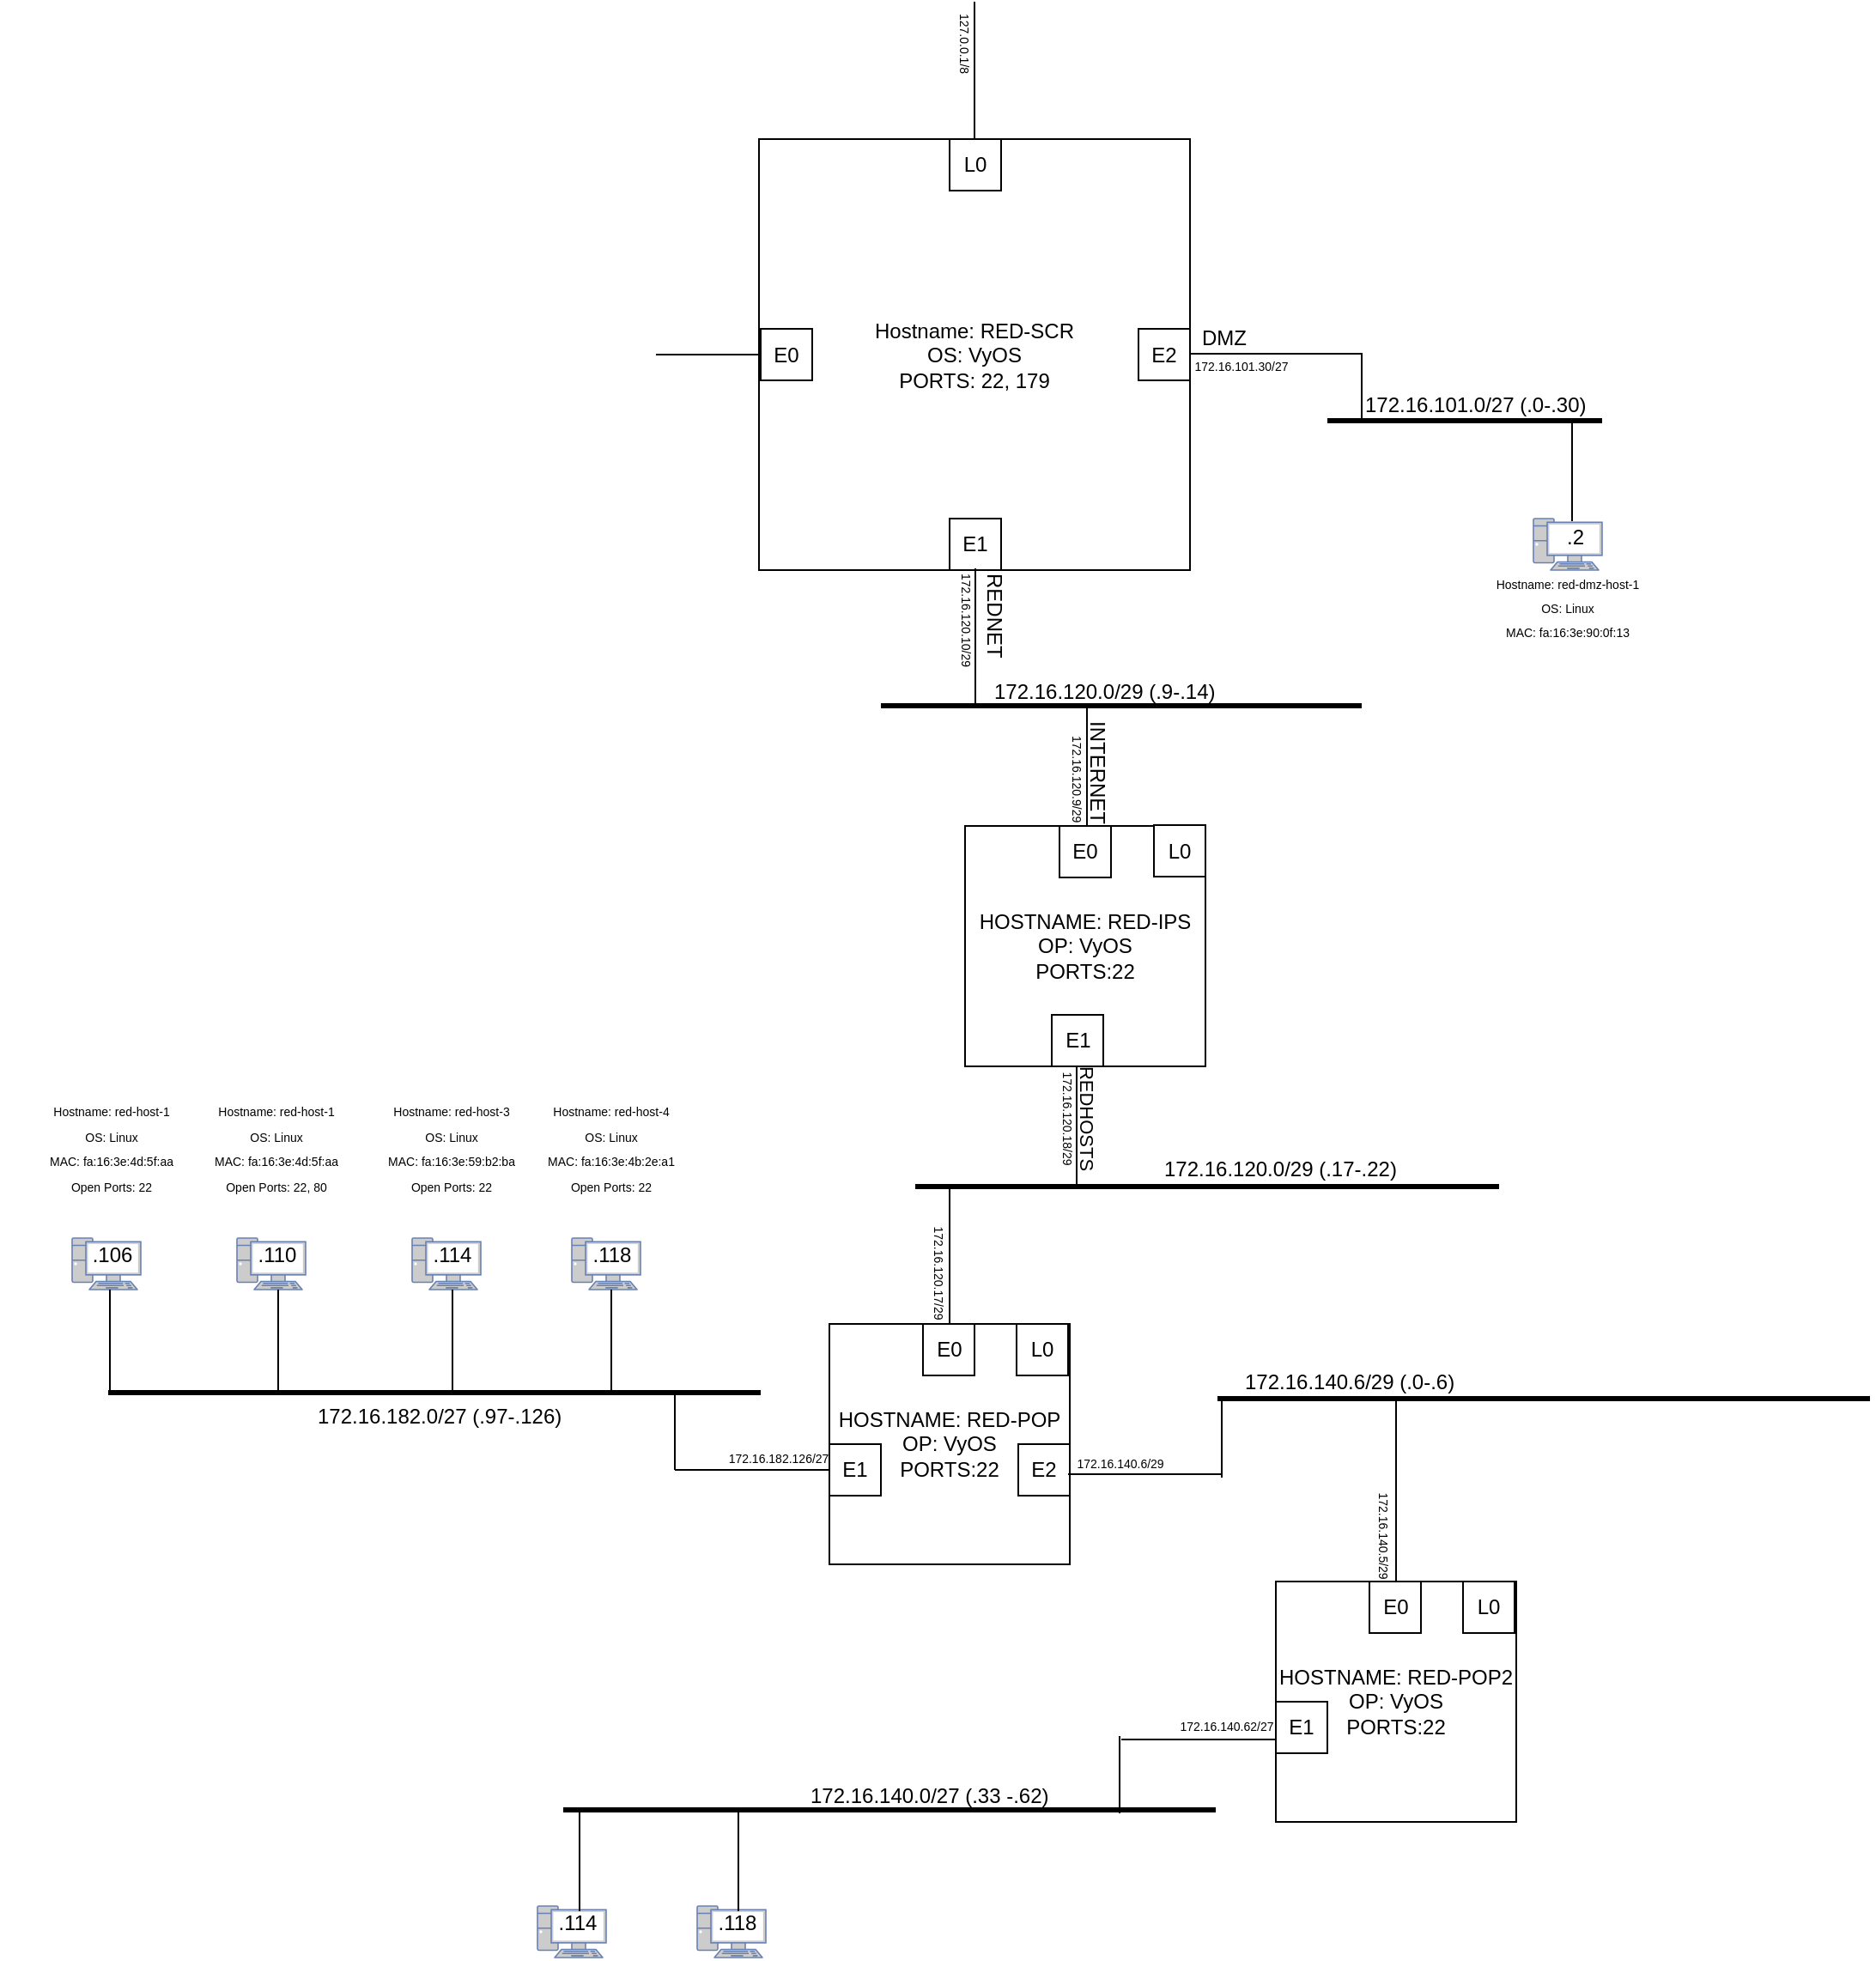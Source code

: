<mxfile version="12.3.2" type="device" pages="1"><diagram id="Q5wqE5BeNaCDVjhYnpEw" name="Page-1"><mxGraphModel dx="1781" dy="1663" grid="1" gridSize="10" guides="1" tooltips="1" connect="1" arrows="1" fold="1" page="1" pageScale="1" pageWidth="850" pageHeight="1100" math="0" shadow="0"><root><mxCell id="0"/><mxCell id="1" parent="0"/><mxCell id="26GNGyd3EbvcYaeRIVBg-1" value="Hostname: RED-SCR&lt;br&gt;OS: VyOS&lt;br&gt;PORTS: 22, 179" style="whiteSpace=wrap;html=1;aspect=fixed;" vertex="1" parent="1"><mxGeometry x="299" y="-980" width="251" height="251" as="geometry"/></mxCell><mxCell id="26GNGyd3EbvcYaeRIVBg-2" value="E2" style="rounded=0;whiteSpace=wrap;html=1;" vertex="1" parent="1"><mxGeometry x="520" y="-869.5" width="30" height="30" as="geometry"/></mxCell><mxCell id="26GNGyd3EbvcYaeRIVBg-3" value="E1" style="rounded=0;whiteSpace=wrap;html=1;" vertex="1" parent="1"><mxGeometry x="410" y="-759" width="30" height="30" as="geometry"/></mxCell><mxCell id="26GNGyd3EbvcYaeRIVBg-4" value="E0" style="rounded=0;whiteSpace=wrap;html=1;" vertex="1" parent="1"><mxGeometry x="300" y="-869.5" width="30" height="30" as="geometry"/></mxCell><mxCell id="26GNGyd3EbvcYaeRIVBg-5" value="L0" style="rounded=0;whiteSpace=wrap;html=1;" vertex="1" parent="1"><mxGeometry x="410" y="-980" width="30" height="30" as="geometry"/></mxCell><mxCell id="26GNGyd3EbvcYaeRIVBg-6" value="" style="endArrow=none;html=1;" edge="1" parent="1"><mxGeometry width="50" height="50" relative="1" as="geometry"><mxPoint x="424.5" y="-980" as="sourcePoint"/><mxPoint x="424.5" y="-1060" as="targetPoint"/></mxGeometry></mxCell><mxCell id="26GNGyd3EbvcYaeRIVBg-7" value="" style="endArrow=none;html=1;strokeWidth=1;" edge="1" parent="1"><mxGeometry width="50" height="50" relative="1" as="geometry"><mxPoint x="650" y="-855" as="sourcePoint"/><mxPoint x="550" y="-855" as="targetPoint"/></mxGeometry></mxCell><mxCell id="26GNGyd3EbvcYaeRIVBg-8" value="" style="endArrow=none;html=1;" edge="1" parent="1"><mxGeometry width="50" height="50" relative="1" as="geometry"><mxPoint x="425" y="-650" as="sourcePoint"/><mxPoint x="425" y="-730" as="targetPoint"/></mxGeometry></mxCell><mxCell id="26GNGyd3EbvcYaeRIVBg-9" value="" style="endArrow=none;html=1;" edge="1" parent="1"><mxGeometry width="50" height="50" relative="1" as="geometry"><mxPoint x="239" y="-854.5" as="sourcePoint"/><mxPoint x="299" y="-854.5" as="targetPoint"/></mxGeometry></mxCell><mxCell id="26GNGyd3EbvcYaeRIVBg-10" value="" style="endArrow=none;html=1;strokeWidth=1;" edge="1" parent="1"><mxGeometry width="50" height="50" relative="1" as="geometry"><mxPoint x="650" y="-815.5" as="sourcePoint"/><mxPoint x="650" y="-855.5" as="targetPoint"/><Array as="points"><mxPoint x="650" y="-828"/></Array></mxGeometry></mxCell><mxCell id="26GNGyd3EbvcYaeRIVBg-12" value="" style="endArrow=none;html=1;strokeWidth=3;" edge="1" parent="1"><mxGeometry width="50" height="50" relative="1" as="geometry"><mxPoint x="630" y="-816" as="sourcePoint"/><mxPoint x="790" y="-816" as="targetPoint"/></mxGeometry></mxCell><mxCell id="26GNGyd3EbvcYaeRIVBg-18" value="DMZ" style="text;html=1;strokeColor=none;fillColor=none;align=center;verticalAlign=middle;whiteSpace=wrap;rounded=0;" vertex="1" parent="1"><mxGeometry x="550" y="-874.5" width="40" height="20" as="geometry"/></mxCell><mxCell id="26GNGyd3EbvcYaeRIVBg-19" value="&lt;font style=&quot;font-size: 7px&quot;&gt;172.16.101.30/27&lt;/font&gt;" style="text;html=1;strokeColor=none;fillColor=none;align=center;verticalAlign=middle;whiteSpace=wrap;rounded=0;" vertex="1" parent="1"><mxGeometry x="560" y="-859.5" width="40" height="20" as="geometry"/></mxCell><mxCell id="26GNGyd3EbvcYaeRIVBg-20" value="172.16.101.0/27 (.0-.30)" style="text;html=1;" vertex="1" parent="1"><mxGeometry x="650" y="-839.5" width="120" height="30" as="geometry"/></mxCell><mxCell id="26GNGyd3EbvcYaeRIVBg-23" value="&lt;font style=&quot;font-size: 7px&quot;&gt;Hostname: red-dmz-host-1&lt;br&gt;OS: Linux&lt;br&gt;MAC:&amp;nbsp;fa:16:3e:90:0f:13&lt;br&gt;&lt;br&gt;&lt;br&gt;&lt;/font&gt;" style="text;html=1;strokeColor=none;fillColor=none;align=center;verticalAlign=middle;whiteSpace=wrap;rounded=0;" vertex="1" parent="1"><mxGeometry x="705" y="-729" width="130" height="70" as="geometry"/></mxCell><mxCell id="26GNGyd3EbvcYaeRIVBg-24" value="REDNET" style="text;html=1;rotation=90;" vertex="1" parent="1"><mxGeometry x="410" y="-719" width="50" height="30" as="geometry"/></mxCell><mxCell id="26GNGyd3EbvcYaeRIVBg-25" value="&lt;font style=&quot;font-size: 7px&quot;&gt;172.16.120.10/29&lt;/font&gt;" style="text;html=1;rotation=90;" vertex="1" parent="1"><mxGeometry x="360" y="-684" width="120" height="30" as="geometry"/></mxCell><mxCell id="26GNGyd3EbvcYaeRIVBg-27" value="&lt;font style=&quot;font-size: 7px&quot;&gt;127.0.0.1/8&lt;/font&gt;" style="text;html=1;rotation=90;" vertex="1" parent="1"><mxGeometry x="359" y="-1010" width="120" height="30" as="geometry"/></mxCell><mxCell id="26GNGyd3EbvcYaeRIVBg-28" value="" style="endArrow=none;html=1;strokeWidth=3;" edge="1" parent="1"><mxGeometry width="50" height="50" relative="1" as="geometry"><mxPoint x="400" y="-650" as="sourcePoint"/><mxPoint x="550" y="-650" as="targetPoint"/></mxGeometry></mxCell><mxCell id="26GNGyd3EbvcYaeRIVBg-29" value="172.16.120.0/29 (.9-.14)" style="text;html=1;" vertex="1" parent="1"><mxGeometry x="434" y="-672" width="110" height="30" as="geometry"/></mxCell><mxCell id="26GNGyd3EbvcYaeRIVBg-30" value="" style="endArrow=none;html=1;strokeWidth=3;" edge="1" parent="1"><mxGeometry width="50" height="50" relative="1" as="geometry"><mxPoint x="370" y="-650" as="sourcePoint"/><mxPoint x="650" y="-650" as="targetPoint"/></mxGeometry></mxCell><mxCell id="26GNGyd3EbvcYaeRIVBg-31" value="" style="endArrow=none;html=1;strokeWidth=1;" edge="1" parent="1"><mxGeometry width="50" height="50" relative="1" as="geometry"><mxPoint x="490" y="-580" as="sourcePoint"/><mxPoint x="490" y="-650" as="targetPoint"/></mxGeometry></mxCell><mxCell id="26GNGyd3EbvcYaeRIVBg-32" value="HOSTNAME: RED-IPS&lt;br&gt;OP: VyOS&lt;br&gt;PORTS:22" style="whiteSpace=wrap;html=1;aspect=fixed;" vertex="1" parent="1"><mxGeometry x="419" y="-580" width="140" height="140" as="geometry"/></mxCell><mxCell id="26GNGyd3EbvcYaeRIVBg-33" value="&lt;font style=&quot;font-size: 7px&quot;&gt;172.16.120.9/29&lt;/font&gt;" style="text;html=1;rotation=90;" vertex="1" parent="1"><mxGeometry x="424.5" y="-590" width="120" height="30" as="geometry"/></mxCell><mxCell id="26GNGyd3EbvcYaeRIVBg-36" value="E0" style="rounded=0;whiteSpace=wrap;html=1;" vertex="1" parent="1"><mxGeometry x="474" y="-580" width="30" height="30" as="geometry"/></mxCell><mxCell id="26GNGyd3EbvcYaeRIVBg-37" value="INTERNET" style="text;html=1;rotation=90;" vertex="1" parent="1"><mxGeometry x="460" y="-623" width="70" height="30" as="geometry"/></mxCell><mxCell id="26GNGyd3EbvcYaeRIVBg-38" value="E1" style="rounded=0;whiteSpace=wrap;html=1;" vertex="1" parent="1"><mxGeometry x="469.5" y="-470" width="30" height="30" as="geometry"/></mxCell><mxCell id="26GNGyd3EbvcYaeRIVBg-42" value="" style="endArrow=none;html=1;strokeWidth=3;" edge="1" parent="1"><mxGeometry width="50" height="50" relative="1" as="geometry"><mxPoint x="390" y="-370" as="sourcePoint"/><mxPoint x="730" y="-370" as="targetPoint"/><Array as="points"><mxPoint x="490" y="-370"/></Array></mxGeometry></mxCell><mxCell id="26GNGyd3EbvcYaeRIVBg-43" value="" style="endArrow=none;html=1;strokeWidth=1;" edge="1" parent="1"><mxGeometry width="50" height="50" relative="1" as="geometry"><mxPoint x="484" y="-370" as="sourcePoint"/><mxPoint x="484" y="-440" as="targetPoint"/></mxGeometry></mxCell><mxCell id="26GNGyd3EbvcYaeRIVBg-44" value="&lt;font style=&quot;font-size: 7px&quot;&gt;172.16.120.18/29&lt;/font&gt;" style="text;html=1;align=center;verticalAlign=middle;resizable=0;points=[];;autosize=1;rotation=90;" vertex="1" parent="1"><mxGeometry x="445" y="-420" width="70" height="20" as="geometry"/></mxCell><mxCell id="26GNGyd3EbvcYaeRIVBg-46" value="&lt;font style=&quot;font-size: 11px&quot;&gt;REDHOSTS&lt;/font&gt;" style="text;html=1;align=center;verticalAlign=middle;resizable=0;points=[];;autosize=1;rotation=90;" vertex="1" parent="1"><mxGeometry x="450" y="-420" width="80" height="20" as="geometry"/></mxCell><mxCell id="26GNGyd3EbvcYaeRIVBg-47" value="HOSTNAME: RED-POP&lt;br&gt;OP: VyOS&lt;br&gt;PORTS:22" style="whiteSpace=wrap;html=1;aspect=fixed;" vertex="1" parent="1"><mxGeometry x="340" y="-290" width="140" height="140" as="geometry"/></mxCell><mxCell id="26GNGyd3EbvcYaeRIVBg-49" value="&lt;font style=&quot;font-size: 7px&quot;&gt;172.16.120.17/29&lt;/font&gt;" style="text;html=1;align=center;verticalAlign=middle;resizable=0;points=[];;autosize=1;rotation=90;" vertex="1" parent="1"><mxGeometry x="370" y="-330" width="70" height="20" as="geometry"/></mxCell><mxCell id="26GNGyd3EbvcYaeRIVBg-51" value="" style="endArrow=none;html=1;strokeWidth=1;" edge="1" parent="1"><mxGeometry width="50" height="50" relative="1" as="geometry"><mxPoint x="410" y="-290" as="sourcePoint"/><mxPoint x="410" y="-370" as="targetPoint"/></mxGeometry></mxCell><mxCell id="26GNGyd3EbvcYaeRIVBg-54" value="172.16.120.0/29 (.17-.22)" style="text;html=1;" vertex="1" parent="1"><mxGeometry x="533" y="-394" width="150" height="30" as="geometry"/></mxCell><mxCell id="26GNGyd3EbvcYaeRIVBg-55" value="E0" style="rounded=0;whiteSpace=wrap;html=1;" vertex="1" parent="1"><mxGeometry x="394.5" y="-290" width="30" height="30" as="geometry"/></mxCell><mxCell id="26GNGyd3EbvcYaeRIVBg-56" value="L0" style="rounded=0;whiteSpace=wrap;html=1;" vertex="1" parent="1"><mxGeometry x="529" y="-580.5" width="30" height="30" as="geometry"/></mxCell><mxCell id="26GNGyd3EbvcYaeRIVBg-57" value="E2" style="rounded=0;whiteSpace=wrap;html=1;" vertex="1" parent="1"><mxGeometry x="450" y="-220" width="30" height="30" as="geometry"/></mxCell><mxCell id="26GNGyd3EbvcYaeRIVBg-59" value="E1" style="rounded=0;whiteSpace=wrap;html=1;" vertex="1" parent="1"><mxGeometry x="340" y="-220" width="30" height="30" as="geometry"/></mxCell><mxCell id="26GNGyd3EbvcYaeRIVBg-60" value="L0" style="rounded=0;whiteSpace=wrap;html=1;" vertex="1" parent="1"><mxGeometry x="449" y="-290" width="30" height="30" as="geometry"/></mxCell><mxCell id="26GNGyd3EbvcYaeRIVBg-61" value="" style="endArrow=none;html=1;strokeWidth=1;" edge="1" parent="1"><mxGeometry width="50" height="50" relative="1" as="geometry"><mxPoint x="250" y="-205" as="sourcePoint"/><mxPoint x="340" y="-205" as="targetPoint"/></mxGeometry></mxCell><mxCell id="26GNGyd3EbvcYaeRIVBg-62" value="" style="endArrow=none;html=1;strokeWidth=1;" edge="1" parent="1"><mxGeometry width="50" height="50" relative="1" as="geometry"><mxPoint x="250" y="-205" as="sourcePoint"/><mxPoint x="250" y="-250" as="targetPoint"/></mxGeometry></mxCell><mxCell id="26GNGyd3EbvcYaeRIVBg-63" value="" style="endArrow=none;html=1;strokeWidth=3;" edge="1" parent="1"><mxGeometry width="50" height="50" relative="1" as="geometry"><mxPoint x="-40" y="-250" as="sourcePoint"/><mxPoint x="300" y="-250" as="targetPoint"/><Array as="points"><mxPoint x="60" y="-250"/></Array></mxGeometry></mxCell><mxCell id="26GNGyd3EbvcYaeRIVBg-64" value="172.16.182.0/27 (.97-.126)" style="text;html=1;" vertex="1" parent="1"><mxGeometry x="40" y="-250" width="120" height="30" as="geometry"/></mxCell><mxCell id="26GNGyd3EbvcYaeRIVBg-65" value="" style="fontColor=#0066CC;verticalAlign=top;verticalLabelPosition=bottom;labelPosition=center;align=center;html=1;outlineConnect=0;fillColor=#CCCCCC;strokeColor=#6881B3;gradientColor=none;gradientDirection=north;strokeWidth=2;shape=mxgraph.networks.pc;" vertex="1" parent="1"><mxGeometry x="750" y="-759" width="40" height="30" as="geometry"/></mxCell><mxCell id="26GNGyd3EbvcYaeRIVBg-66" value="" style="fontColor=#0066CC;verticalAlign=top;verticalLabelPosition=bottom;labelPosition=center;align=center;html=1;outlineConnect=0;fillColor=#CCCCCC;strokeColor=#6881B3;gradientColor=none;gradientDirection=north;strokeWidth=2;shape=mxgraph.networks.pc;" vertex="1" parent="1"><mxGeometry x="190" y="-340" width="40" height="30" as="geometry"/></mxCell><mxCell id="26GNGyd3EbvcYaeRIVBg-67" value="" style="fontColor=#0066CC;verticalAlign=top;verticalLabelPosition=bottom;labelPosition=center;align=center;html=1;outlineConnect=0;fillColor=#CCCCCC;strokeColor=#6881B3;gradientColor=none;gradientDirection=north;strokeWidth=2;shape=mxgraph.networks.pc;" vertex="1" parent="1"><mxGeometry x="97" y="-340" width="40" height="30" as="geometry"/></mxCell><mxCell id="26GNGyd3EbvcYaeRIVBg-68" value="" style="fontColor=#0066CC;verticalAlign=top;verticalLabelPosition=bottom;labelPosition=center;align=center;html=1;outlineConnect=0;fillColor=#CCCCCC;strokeColor=#6881B3;gradientColor=none;gradientDirection=north;strokeWidth=2;shape=mxgraph.networks.pc;" vertex="1" parent="1"><mxGeometry x="-5" y="-340" width="40" height="30" as="geometry"/></mxCell><mxCell id="26GNGyd3EbvcYaeRIVBg-69" value="" style="fontColor=#0066CC;verticalAlign=top;verticalLabelPosition=bottom;labelPosition=center;align=center;html=1;outlineConnect=0;fillColor=#CCCCCC;strokeColor=#6881B3;gradientColor=none;gradientDirection=north;strokeWidth=2;shape=mxgraph.networks.pc;" vertex="1" parent="1"><mxGeometry x="-101" y="-340" width="40" height="30" as="geometry"/></mxCell><mxCell id="26GNGyd3EbvcYaeRIVBg-71" value="" style="endArrow=none;html=1;strokeWidth=1;" edge="1" parent="1"><mxGeometry width="50" height="50" relative="1" as="geometry"><mxPoint x="-79" y="-250" as="sourcePoint"/><mxPoint x="-79" y="-310" as="targetPoint"/></mxGeometry></mxCell><mxCell id="26GNGyd3EbvcYaeRIVBg-73" value="" style="endArrow=none;html=1;strokeWidth=1;" edge="1" parent="1"><mxGeometry width="50" height="50" relative="1" as="geometry"><mxPoint x="19" y="-250" as="sourcePoint"/><mxPoint x="19" y="-310" as="targetPoint"/></mxGeometry></mxCell><mxCell id="26GNGyd3EbvcYaeRIVBg-74" value="" style="endArrow=none;html=1;strokeWidth=1;" edge="1" parent="1"><mxGeometry width="50" height="50" relative="1" as="geometry"><mxPoint x="120.5" y="-250" as="sourcePoint"/><mxPoint x="120.5" y="-310" as="targetPoint"/></mxGeometry></mxCell><mxCell id="26GNGyd3EbvcYaeRIVBg-75" value="" style="endArrow=none;html=1;strokeWidth=1;" edge="1" parent="1"><mxGeometry width="50" height="50" relative="1" as="geometry"><mxPoint x="213" y="-250" as="sourcePoint"/><mxPoint x="213" y="-310" as="targetPoint"/></mxGeometry></mxCell><mxCell id="26GNGyd3EbvcYaeRIVBg-76" value="" style="endArrow=none;html=1;strokeWidth=1;" edge="1" parent="1"><mxGeometry width="50" height="50" relative="1" as="geometry"><mxPoint x="772.5" y="-757.5" as="sourcePoint"/><mxPoint x="772.5" y="-817.5" as="targetPoint"/></mxGeometry></mxCell><mxCell id="26GNGyd3EbvcYaeRIVBg-78" value=".2" style="text;html=1;align=center;verticalAlign=middle;resizable=0;points=[];;autosize=1;" vertex="1" parent="1"><mxGeometry x="759" y="-758" width="30" height="20" as="geometry"/></mxCell><mxCell id="26GNGyd3EbvcYaeRIVBg-79" value=".106" style="text;html=1;align=center;verticalAlign=middle;resizable=0;points=[];;autosize=1;" vertex="1" parent="1"><mxGeometry x="-98" y="-340" width="40" height="20" as="geometry"/></mxCell><mxCell id="26GNGyd3EbvcYaeRIVBg-82" value=".110" style="text;html=1;align=center;verticalAlign=middle;resizable=0;points=[];;autosize=1;" vertex="1" parent="1"><mxGeometry x="-2" y="-340" width="40" height="20" as="geometry"/></mxCell><mxCell id="26GNGyd3EbvcYaeRIVBg-83" value=".114" style="text;html=1;align=center;verticalAlign=middle;resizable=0;points=[];;autosize=1;" vertex="1" parent="1"><mxGeometry x="100" y="-340" width="40" height="20" as="geometry"/></mxCell><mxCell id="26GNGyd3EbvcYaeRIVBg-84" value=".118" style="text;html=1;align=center;verticalAlign=middle;resizable=0;points=[];;autosize=1;" vertex="1" parent="1"><mxGeometry x="193" y="-340" width="40" height="20" as="geometry"/></mxCell><mxCell id="26GNGyd3EbvcYaeRIVBg-87" value="&lt;font style=&quot;font-size: 7px&quot;&gt;Hostname: red-host-1&lt;br&gt;OS: Linux&lt;br&gt;MAC:&amp;nbsp;fa:16:3e:4d:5f:aa&lt;br&gt;Open Ports: 22&lt;br&gt;&lt;br&gt;&lt;br&gt;&lt;/font&gt;" style="text;html=1;strokeColor=none;fillColor=none;align=center;verticalAlign=middle;whiteSpace=wrap;rounded=0;" vertex="1" parent="1"><mxGeometry x="-143" y="-414" width="130" height="70" as="geometry"/></mxCell><mxCell id="26GNGyd3EbvcYaeRIVBg-88" value="" style="endArrow=none;html=1;strokeWidth=3;" edge="1" parent="1"><mxGeometry width="50" height="50" relative="1" as="geometry"><mxPoint x="-80" y="-250" as="sourcePoint"/><mxPoint x="300" y="-250" as="targetPoint"/><Array as="points"><mxPoint x="60" y="-250"/></Array></mxGeometry></mxCell><mxCell id="26GNGyd3EbvcYaeRIVBg-89" value="&lt;font style=&quot;font-size: 7px&quot;&gt;Hostname: red-host-1&lt;br&gt;OS: Linux&lt;br&gt;MAC:&amp;nbsp;fa:16:3e:4d:5f:aa&lt;br&gt;Open Ports: 22, 80&lt;br&gt;&lt;br&gt;&lt;br&gt;&lt;/font&gt;" style="text;html=1;strokeColor=none;fillColor=none;align=center;verticalAlign=middle;whiteSpace=wrap;rounded=0;" vertex="1" parent="1"><mxGeometry x="-47" y="-414" width="130" height="70" as="geometry"/></mxCell><mxCell id="26GNGyd3EbvcYaeRIVBg-91" value="&lt;font style=&quot;font-size: 7px&quot;&gt;Hostname: red-host-3&lt;br&gt;OS: Linux&lt;br&gt;MAC:&amp;nbsp;fa:16:3e:59:b2:ba&lt;br&gt;Open Ports: 22&lt;br&gt;&lt;br&gt;&lt;br&gt;&lt;/font&gt;" style="text;html=1;strokeColor=none;fillColor=none;align=center;verticalAlign=middle;whiteSpace=wrap;rounded=0;" vertex="1" parent="1"><mxGeometry x="55" y="-414" width="130" height="70" as="geometry"/></mxCell><mxCell id="26GNGyd3EbvcYaeRIVBg-92" value="&lt;font style=&quot;font-size: 7px&quot;&gt;Hostname: red-host-4&lt;br&gt;OS: Linux&lt;br&gt;MAC:&amp;nbsp;fa:16:3e:4b:2e:a1&lt;br&gt;Open Ports: 22&lt;br&gt;&lt;br&gt;&lt;br&gt;&lt;/font&gt;" style="text;html=1;strokeColor=none;fillColor=none;align=center;verticalAlign=middle;whiteSpace=wrap;rounded=0;" vertex="1" parent="1"><mxGeometry x="148" y="-414" width="130" height="70" as="geometry"/></mxCell><mxCell id="26GNGyd3EbvcYaeRIVBg-95" value="&lt;font style=&quot;font-size: 7px&quot;&gt;172.16.182.126/27&lt;/font&gt;" style="text;html=1;align=center;verticalAlign=middle;resizable=0;points=[];;autosize=1;rotation=0;" vertex="1" parent="1"><mxGeometry x="275" y="-223" width="70" height="20" as="geometry"/></mxCell><mxCell id="26GNGyd3EbvcYaeRIVBg-99" value="" style="endArrow=none;html=1;strokeWidth=1;" edge="1" parent="1"><mxGeometry width="50" height="50" relative="1" as="geometry"><mxPoint x="479" y="-202.5" as="sourcePoint"/><mxPoint x="569" y="-202.5" as="targetPoint"/></mxGeometry></mxCell><mxCell id="26GNGyd3EbvcYaeRIVBg-100" value="" style="endArrow=none;html=1;strokeWidth=1;" edge="1" parent="1"><mxGeometry width="50" height="50" relative="1" as="geometry"><mxPoint x="568.5" y="-200.5" as="sourcePoint"/><mxPoint x="568.5" y="-245.5" as="targetPoint"/></mxGeometry></mxCell><mxCell id="26GNGyd3EbvcYaeRIVBg-101" value="" style="endArrow=none;html=1;strokeWidth=3;" edge="1" parent="1"><mxGeometry width="50" height="50" relative="1" as="geometry"><mxPoint x="566" y="-246.5" as="sourcePoint"/><mxPoint x="946" y="-246.5" as="targetPoint"/><Array as="points"><mxPoint x="706" y="-246.5"/></Array></mxGeometry></mxCell><mxCell id="26GNGyd3EbvcYaeRIVBg-106" value="&lt;font style=&quot;font-size: 7px&quot;&gt;172.16.140.6/29&amp;nbsp;&lt;/font&gt;" style="text;html=1;align=center;verticalAlign=middle;resizable=0;points=[];;autosize=1;rotation=0;" vertex="1" parent="1"><mxGeometry x="474.5" y="-220" width="70" height="20" as="geometry"/></mxCell><mxCell id="26GNGyd3EbvcYaeRIVBg-107" value="172.16.140.6/29 (.0-.6)" style="text;html=1;" vertex="1" parent="1"><mxGeometry x="580" y="-270" width="150" height="30" as="geometry"/></mxCell><mxCell id="26GNGyd3EbvcYaeRIVBg-108" value="" style="endArrow=none;html=1;strokeWidth=1;" edge="1" parent="1"><mxGeometry width="50" height="50" relative="1" as="geometry"><mxPoint x="670" y="-140" as="sourcePoint"/><mxPoint x="670" y="-248" as="targetPoint"/></mxGeometry></mxCell><mxCell id="26GNGyd3EbvcYaeRIVBg-109" value="&lt;font style=&quot;font-size: 7px&quot;&gt;172.16.140.5/29&amp;nbsp;&lt;/font&gt;" style="text;html=1;align=center;verticalAlign=middle;resizable=0;points=[];;autosize=1;rotation=90;" vertex="1" parent="1"><mxGeometry x="629" y="-176" width="70" height="20" as="geometry"/></mxCell><mxCell id="26GNGyd3EbvcYaeRIVBg-111" value="HOSTNAME: RED-POP2&lt;br&gt;OP: VyOS&lt;br&gt;PORTS:22" style="whiteSpace=wrap;html=1;aspect=fixed;" vertex="1" parent="1"><mxGeometry x="600" y="-140" width="140" height="140" as="geometry"/></mxCell><mxCell id="26GNGyd3EbvcYaeRIVBg-112" value="E0" style="rounded=0;whiteSpace=wrap;html=1;" vertex="1" parent="1"><mxGeometry x="654.5" y="-140" width="30" height="30" as="geometry"/></mxCell><mxCell id="26GNGyd3EbvcYaeRIVBg-114" value="E1" style="rounded=0;whiteSpace=wrap;html=1;" vertex="1" parent="1"><mxGeometry x="600" y="-70" width="30" height="30" as="geometry"/></mxCell><mxCell id="26GNGyd3EbvcYaeRIVBg-115" value="L0" style="rounded=0;whiteSpace=wrap;html=1;" vertex="1" parent="1"><mxGeometry x="709" y="-140" width="30" height="30" as="geometry"/></mxCell><mxCell id="26GNGyd3EbvcYaeRIVBg-120" value="" style="endArrow=none;html=1;strokeWidth=1;" edge="1" parent="1"><mxGeometry width="50" height="50" relative="1" as="geometry"><mxPoint x="510" y="-48" as="sourcePoint"/><mxPoint x="600" y="-48" as="targetPoint"/></mxGeometry></mxCell><mxCell id="26GNGyd3EbvcYaeRIVBg-121" value="" style="endArrow=none;html=1;strokeWidth=1;" edge="1" parent="1"><mxGeometry width="50" height="50" relative="1" as="geometry"><mxPoint x="509" y="-5" as="sourcePoint"/><mxPoint x="509" y="-50" as="targetPoint"/></mxGeometry></mxCell><mxCell id="26GNGyd3EbvcYaeRIVBg-122" value="" style="endArrow=none;html=1;strokeWidth=3;" edge="1" parent="1"><mxGeometry width="50" height="50" relative="1" as="geometry"><mxPoint x="185" y="-7" as="sourcePoint"/><mxPoint x="565" y="-7" as="targetPoint"/><Array as="points"><mxPoint x="325" y="-7"/></Array></mxGeometry></mxCell><mxCell id="26GNGyd3EbvcYaeRIVBg-123" value="&lt;font style=&quot;font-size: 7px&quot;&gt;172.16.140.62/27&lt;/font&gt;" style="text;html=1;align=center;verticalAlign=middle;resizable=0;points=[];;autosize=1;rotation=0;" vertex="1" parent="1"><mxGeometry x="536" y="-67" width="70" height="20" as="geometry"/></mxCell><mxCell id="26GNGyd3EbvcYaeRIVBg-129" value="" style="fontColor=#0066CC;verticalAlign=top;verticalLabelPosition=bottom;labelPosition=center;align=center;html=1;outlineConnect=0;fillColor=#CCCCCC;strokeColor=#6881B3;gradientColor=none;gradientDirection=north;strokeWidth=2;shape=mxgraph.networks.pc;" vertex="1" parent="1"><mxGeometry x="263" y="49" width="40" height="30" as="geometry"/></mxCell><mxCell id="26GNGyd3EbvcYaeRIVBg-130" value="" style="fontColor=#0066CC;verticalAlign=top;verticalLabelPosition=bottom;labelPosition=center;align=center;html=1;outlineConnect=0;fillColor=#CCCCCC;strokeColor=#6881B3;gradientColor=none;gradientDirection=north;strokeWidth=2;shape=mxgraph.networks.pc;" vertex="1" parent="1"><mxGeometry x="170" y="49" width="40" height="30" as="geometry"/></mxCell><mxCell id="26GNGyd3EbvcYaeRIVBg-131" value="" style="endArrow=none;html=1;strokeWidth=1;" edge="1" parent="1"><mxGeometry width="50" height="50" relative="1" as="geometry"><mxPoint x="194.5" y="52" as="sourcePoint"/><mxPoint x="194.5" y="-8" as="targetPoint"/></mxGeometry></mxCell><mxCell id="26GNGyd3EbvcYaeRIVBg-132" value="" style="endArrow=none;html=1;strokeWidth=1;" edge="1" parent="1"><mxGeometry width="50" height="50" relative="1" as="geometry"><mxPoint x="287" y="52" as="sourcePoint"/><mxPoint x="287" y="-8" as="targetPoint"/></mxGeometry></mxCell><mxCell id="26GNGyd3EbvcYaeRIVBg-133" value=".114" style="text;html=1;align=center;verticalAlign=middle;resizable=0;points=[];;autosize=1;" vertex="1" parent="1"><mxGeometry x="173" y="49" width="40" height="20" as="geometry"/></mxCell><mxCell id="26GNGyd3EbvcYaeRIVBg-134" value=".118" style="text;html=1;align=center;verticalAlign=middle;resizable=0;points=[];;autosize=1;" vertex="1" parent="1"><mxGeometry x="266" y="49" width="40" height="20" as="geometry"/></mxCell><mxCell id="26GNGyd3EbvcYaeRIVBg-137" value="&lt;table class=&quot;cinfoT&quot;&gt;&lt;tbody&gt;&lt;tr&gt;&lt;td&gt;&lt;/td&gt;&lt;td&gt;172.16.140.0/27 (.33 -.62)&lt;/td&gt;&lt;/tr&gt;&lt;/tbody&gt;&lt;/table&gt;" style="text;html=1;" vertex="1" parent="1"><mxGeometry x="320" y="-32" width="120" height="30" as="geometry"/></mxCell></root></mxGraphModel></diagram></mxfile>